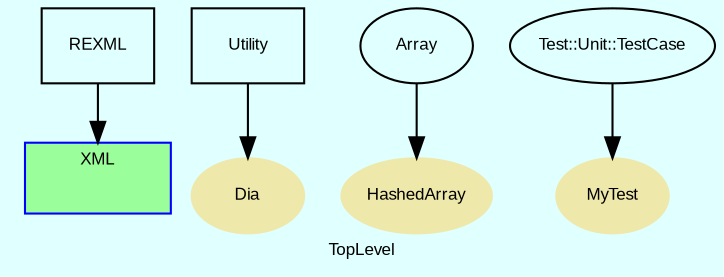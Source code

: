 digraph TopLevel {
    compound = true
    fontname = Arial
    label = "TopLevel"
    bgcolor = lightcyan1
    fontsize = 8
    node [
        color = black,
        fontname = Arial,
        fontsize = 8
    ]

    subgraph cluster_XML {
        color = blue
        style = filled
        URL = "classes/XML.html"
        fontname = Arial
        label = "XML"
        fillcolor = palegreen1
        XML [
            shape = plaintext,
            height = 0.01,
            width = 0.75,
            label = ""
        ]

    }

    REXML [
        URL = "classes/REXML.html",
        shape = box,
        label = "REXML"
    ]

    REXML -> XML [
        lhead = cluster_XML
    ]

    Dia [
        color = palegoldenrod,
        style = filled,
        fontcolor = black,
        URL = "classes/Dia.html",
        shape = ellipse,
        label = "Dia"
    ]

    HashedArray [
        color = palegoldenrod,
        style = filled,
        fontcolor = black,
        URL = "classes/HashedArray.html",
        shape = ellipse,
        label = "HashedArray"
    ]

    MyTest [
        color = palegoldenrod,
        style = filled,
        fontcolor = black,
        URL = "classes/MyTest.html",
        shape = ellipse,
        label = "MyTest"
    ]

    Utility [
        URL = "classes/Utility.html",
        shape = box,
        label = "Utility"
    ]

    Utility -> Dia [

    ]

    Array [
        URL = "classes/Array.html",
        label = "Array"
    ]

    Array -> HashedArray [

    ]

    Test__Unit__TestCase [
        URL = "classes/Test/Unit/TestCase.html",
        label = "Test::Unit::TestCase"
    ]

    Test__Unit__TestCase -> MyTest [

    ]

}

